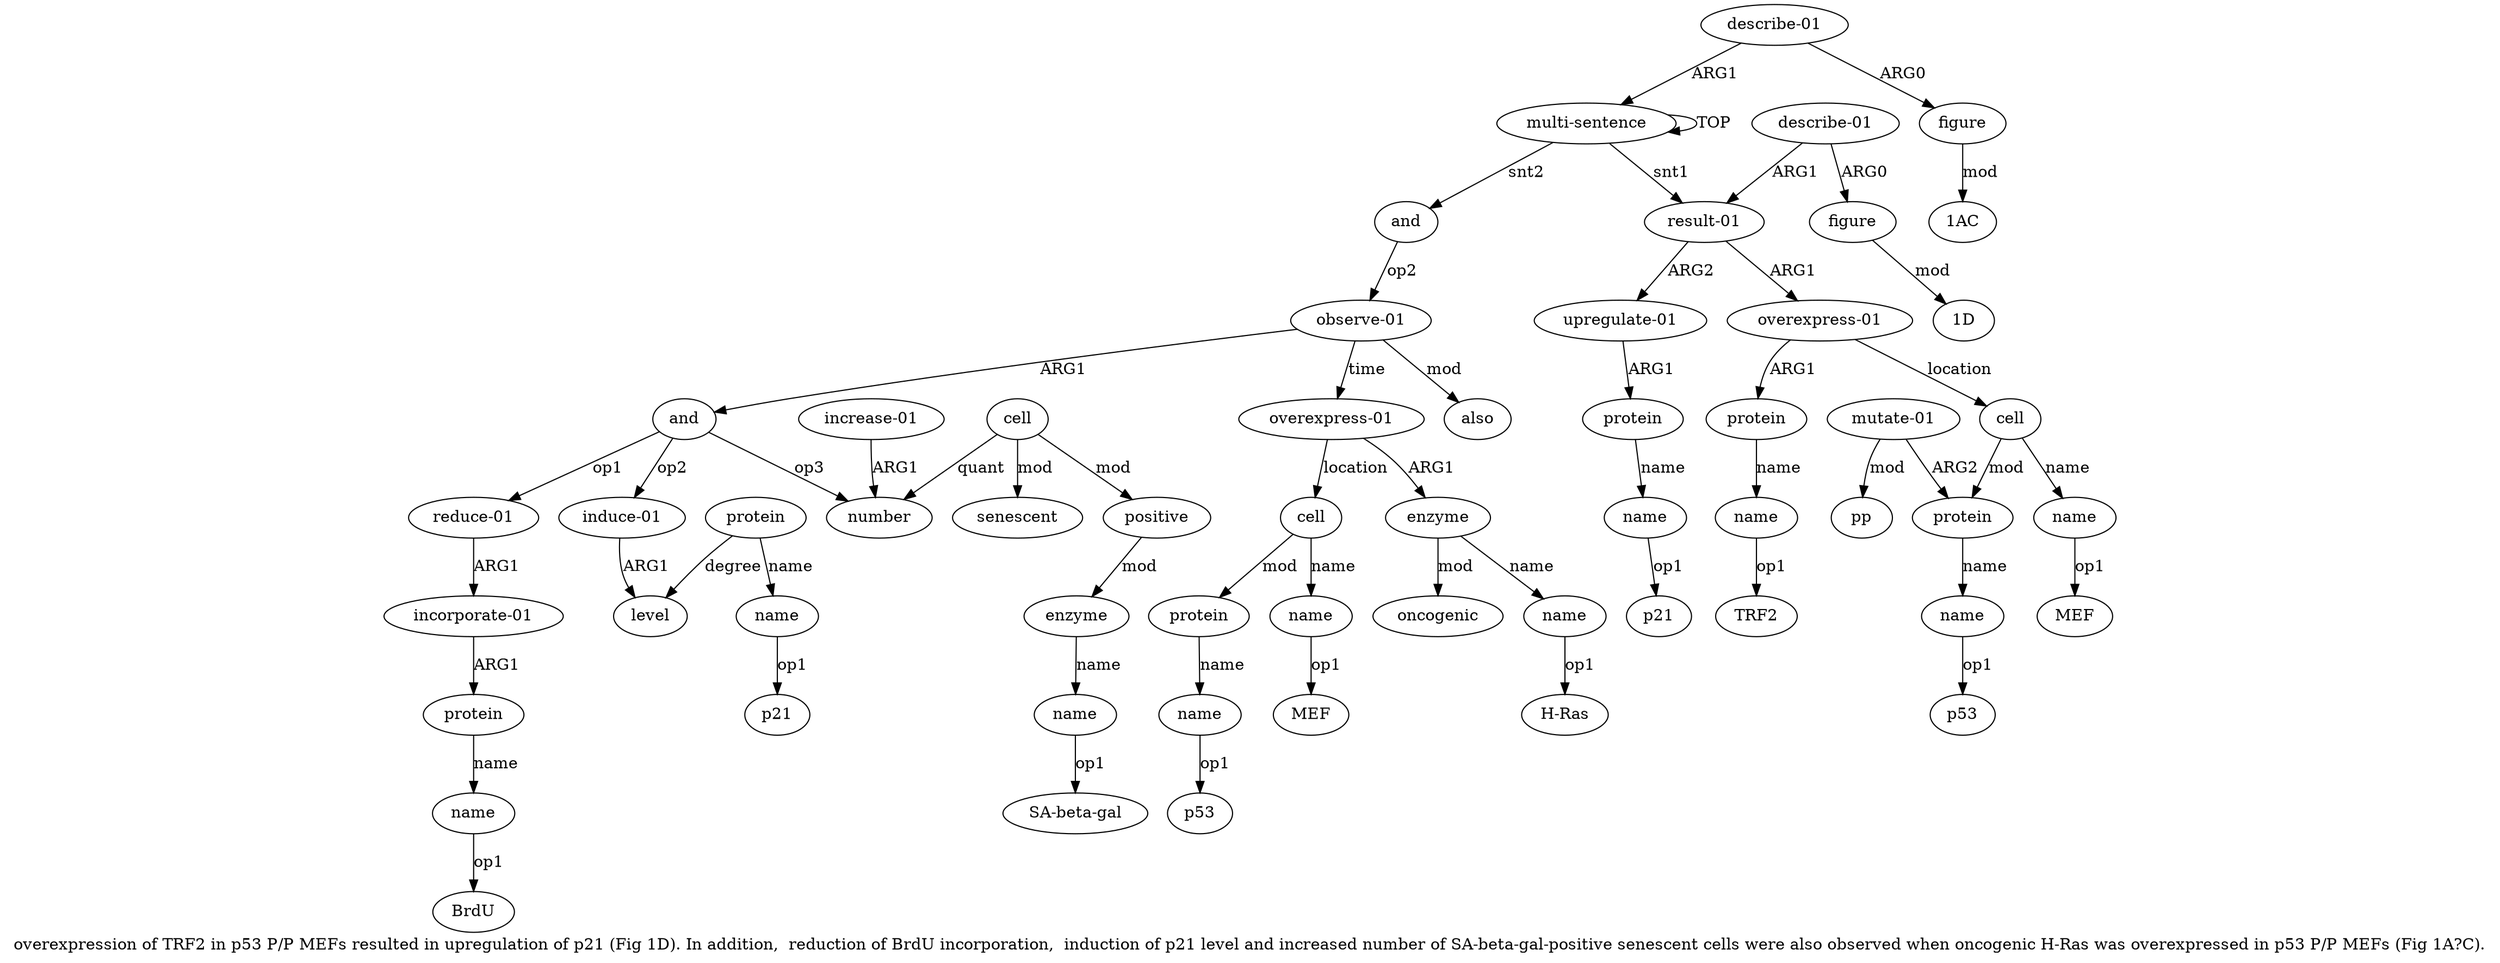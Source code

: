 digraph  {
	graph [label="overexpression of TRF2 in p53 P/P MEFs resulted in upregulation of p21 (Fig 1D). In addition,  reduction of BrdU incorporation,  \
induction of p21 level and increased number of SA-beta-gal-positive senescent cells were also observed when oncogenic H-Ras was \
overexpressed in p53 P/P MEFs (Fig 1A?C)."];
	node [label="\N"];
	a20	 [color=black,
		gold_ind=20,
		gold_label=protein,
		label=protein,
		test_ind=20,
		test_label=protein];
	a21	 [color=black,
		gold_ind=21,
		gold_label=name,
		label=name,
		test_ind=21,
		test_label=name];
	a20 -> a21 [key=0,
	color=black,
	gold_label=name,
	label=name,
	test_label=name];
"a21 BrdU" [color=black,
	gold_ind=-1,
	gold_label=BrdU,
	label=BrdU,
	test_ind=-1,
	test_label=BrdU];
a21 -> "a21 BrdU" [key=0,
color=black,
gold_label=op1,
label=op1,
test_label=op1];
a22 [color=black,
gold_ind=22,
gold_label="induce-01",
label="induce-01",
test_ind=22,
test_label="induce-01"];
a23 [color=black,
gold_ind=23,
gold_label=level,
label=level,
test_ind=23,
test_label=level];
a22 -> a23 [key=0,
color=black,
gold_label=ARG1,
label=ARG1,
test_label=ARG1];
a24 [color=black,
gold_ind=24,
gold_label=protein,
label=protein,
test_ind=24,
test_label=protein];
a24 -> a23 [key=0,
color=black,
gold_label=degree,
label=degree,
test_label=degree];
a25 [color=black,
gold_ind=25,
gold_label=name,
label=name,
test_ind=25,
test_label=name];
a24 -> a25 [key=0,
color=black,
gold_label=name,
label=name,
test_label=name];
"a25 p21" [color=black,
gold_ind=-1,
gold_label=p21,
label=p21,
test_ind=-1,
test_label=p21];
a25 -> "a25 p21" [key=0,
color=black,
gold_label=op1,
label=op1,
test_label=op1];
a26 [color=black,
gold_ind=26,
gold_label=number,
label=number,
test_ind=26,
test_label=number];
a27 [color=black,
gold_ind=27,
gold_label=cell,
label=cell,
test_ind=27,
test_label=cell];
a27 -> a26 [key=0,
color=black,
gold_label=quant,
label=quant,
test_label=quant];
a28 [color=black,
gold_ind=28,
gold_label=senescent,
label=senescent,
test_ind=28,
test_label=senescent];
a27 -> a28 [key=0,
color=black,
gold_label=mod,
label=mod,
test_label=mod];
a29 [color=black,
gold_ind=29,
gold_label=positive,
label=positive,
test_ind=29,
test_label=positive];
a27 -> a29 [key=0,
color=black,
gold_label=mod,
label=mod,
test_label=mod];
a30 [color=black,
gold_ind=30,
gold_label=enzyme,
label=enzyme,
test_ind=30,
test_label=enzyme];
a29 -> a30 [key=0,
color=black,
gold_label=mod,
label=mod,
test_label=mod];
"a14 1D" [color=black,
gold_ind=-1,
gold_label="1D",
label="1D",
test_ind=-1,
test_label="1D"];
a31 [color=black,
gold_ind=31,
gold_label=name,
label=name,
test_ind=31,
test_label=name];
"a31 SA-beta-gal" [color=black,
gold_ind=-1,
gold_label="SA-beta-gal",
label="SA-beta-gal",
test_ind=-1,
test_label="SA-beta-gal"];
a31 -> "a31 SA-beta-gal" [key=0,
color=black,
gold_label=op1,
label=op1,
test_label=op1];
a30 -> a31 [key=0,
color=black,
gold_label=name,
label=name,
test_label=name];
a37 [color=black,
gold_ind=37,
gold_label=cell,
label=cell,
test_ind=37,
test_label=cell];
a39 [color=black,
gold_ind=39,
gold_label=protein,
label=protein,
test_ind=39,
test_label=protein];
a37 -> a39 [key=0,
color=black,
gold_label=mod,
label=mod,
test_label=mod];
a38 [color=black,
gold_ind=38,
gold_label=name,
label=name,
test_ind=38,
test_label=name];
a37 -> a38 [key=0,
color=black,
gold_label=name,
label=name,
test_label=name];
"a9 pp" [color=black,
gold_ind=-1,
gold_label=pp,
label=pp,
test_ind=-1,
test_label=pp];
a36 [color=black,
gold_ind=36,
gold_label=oncogenic,
label=oncogenic,
test_ind=36,
test_label=oncogenic];
a33 [color=black,
gold_ind=33,
gold_label="overexpress-01",
label="overexpress-01",
test_ind=33,
test_label="overexpress-01"];
a33 -> a37 [key=0,
color=black,
gold_label=location,
label=location,
test_label=location];
a34 [color=black,
gold_ind=34,
gold_label=enzyme,
label=enzyme,
test_ind=34,
test_label=enzyme];
a33 -> a34 [key=0,
color=black,
gold_label=ARG1,
label=ARG1,
test_label=ARG1];
"a8 p53" [color=black,
gold_ind=-1,
gold_label=p53,
label=p53,
test_ind=-1,
test_label=p53];
a35 [color=black,
gold_ind=35,
gold_label=name,
label=name,
test_ind=35,
test_label=name];
"a35 H-Ras" [color=black,
gold_ind=-1,
gold_label="H-Ras",
label="H-Ras",
test_ind=-1,
test_label="H-Ras"];
a35 -> "a35 H-Ras" [key=0,
color=black,
gold_label=op1,
label=op1,
test_label=op1];
a34 -> a36 [key=0,
color=black,
gold_label=mod,
label=mod,
test_label=mod];
a34 -> a35 [key=0,
color=black,
gold_label=name,
label=name,
test_label=name];
"a4 TRF2" [color=black,
gold_ind=-1,
gold_label=TRF2,
label=TRF2,
test_ind=-1,
test_label=TRF2];
"a6 MEF" [color=black,
gold_ind=-1,
gold_label=MEF,
label=MEF,
test_ind=-1,
test_label=MEF];
"a12 p21" [color=black,
gold_ind=-1,
gold_label=p21,
label=p21,
test_ind=-1,
test_label=p21];
a32 [color=black,
gold_ind=32,
gold_label="increase-01",
label="increase-01",
test_ind=32,
test_label="increase-01"];
a32 -> a26 [key=0,
color=black,
gold_label=ARG1,
label=ARG1,
test_label=ARG1];
a15 [color=black,
gold_ind=15,
gold_label=and,
label=and,
test_ind=15,
test_label=and];
a16 [color=black,
gold_ind=16,
gold_label="observe-01",
label="observe-01",
test_ind=16,
test_label="observe-01"];
a15 -> a16 [key=0,
color=black,
gold_label=op2,
label=op2,
test_label=op2];
a14 [color=black,
gold_ind=14,
gold_label=figure,
label=figure,
test_ind=14,
test_label=figure];
a14 -> "a14 1D" [key=0,
color=black,
gold_label=mod,
label=mod,
test_label=mod];
a17 [color=black,
gold_ind=17,
gold_label=and,
label=and,
test_ind=17,
test_label=and];
a17 -> a22 [key=0,
color=black,
gold_label=op2,
label=op2,
test_label=op2];
a17 -> a26 [key=0,
color=black,
gold_label=op3,
label=op3,
test_label=op3];
a18 [color=black,
gold_ind=18,
gold_label="reduce-01",
label="reduce-01",
test_ind=18,
test_label="reduce-01"];
a17 -> a18 [key=0,
color=black,
gold_label=op1,
label=op1,
test_label=op1];
a16 -> a33 [key=0,
color=black,
gold_label=time,
label=time,
test_label=time];
a16 -> a17 [key=0,
color=black,
gold_label=ARG1,
label=ARG1,
test_label=ARG1];
a41 [color=black,
gold_ind=41,
gold_label=also,
label=also,
test_ind=41,
test_label=also];
a16 -> a41 [key=0,
color=black,
gold_label=mod,
label=mod,
test_label=mod];
a11 [color=black,
gold_ind=11,
gold_label=protein,
label=protein,
test_ind=11,
test_label=protein];
a12 [color=black,
gold_ind=12,
gold_label=name,
label=name,
test_ind=12,
test_label=name];
a11 -> a12 [key=0,
color=black,
gold_label=name,
label=name,
test_label=name];
a10 [color=black,
gold_ind=10,
gold_label="upregulate-01",
label="upregulate-01",
test_ind=10,
test_label="upregulate-01"];
a10 -> a11 [key=0,
color=black,
gold_label=ARG1,
label=ARG1,
test_label=ARG1];
a13 [color=black,
gold_ind=13,
gold_label="describe-01",
label="describe-01",
test_ind=13,
test_label="describe-01"];
a13 -> a14 [key=0,
color=black,
gold_label=ARG0,
label=ARG0,
test_label=ARG0];
a1 [color=black,
gold_ind=1,
gold_label="result-01",
label="result-01",
test_ind=1,
test_label="result-01"];
a13 -> a1 [key=0,
color=black,
gold_label=ARG1,
label=ARG1,
test_label=ARG1];
a12 -> "a12 p21" [key=0,
color=black,
gold_label=op1,
label=op1,
test_label=op1];
a40 [color=black,
gold_ind=40,
gold_label=name,
label=name,
test_ind=40,
test_label=name];
a39 -> a40 [key=0,
color=black,
gold_label=name,
label=name,
test_label=name];
"a38 MEF" [color=black,
gold_ind=-1,
gold_label=MEF,
label=MEF,
test_ind=-1,
test_label=MEF];
a38 -> "a38 MEF" [key=0,
color=black,
gold_label=op1,
label=op1,
test_label=op1];
a19 [color=black,
gold_ind=19,
gold_label="incorporate-01",
label="incorporate-01",
test_ind=19,
test_label="incorporate-01"];
a19 -> a20 [key=0,
color=black,
gold_label=ARG1,
label=ARG1,
test_label=ARG1];
a18 -> a19 [key=0,
color=black,
gold_label=ARG1,
label=ARG1,
test_label=ARG1];
a1 -> a10 [key=0,
color=black,
gold_label=ARG2,
label=ARG2,
test_label=ARG2];
a2 [color=black,
gold_ind=2,
gold_label="overexpress-01",
label="overexpress-01",
test_ind=2,
test_label="overexpress-01"];
a1 -> a2 [key=0,
color=black,
gold_label=ARG1,
label=ARG1,
test_label=ARG1];
a0 [color=black,
gold_ind=0,
gold_label="multi-sentence",
label="multi-sentence",
test_ind=0,
test_label="multi-sentence"];
a0 -> a15 [key=0,
color=black,
gold_label=snt2,
label=snt2,
test_label=snt2];
a0 -> a1 [key=0,
color=black,
gold_label=snt1,
label=snt1,
test_label=snt1];
a0 -> a0 [key=0,
color=black,
gold_label=TOP,
label=TOP,
test_label=TOP];
a3 [color=black,
gold_ind=3,
gold_label=protein,
label=protein,
test_ind=3,
test_label=protein];
a4 [color=black,
gold_ind=4,
gold_label=name,
label=name,
test_ind=4,
test_label=name];
a3 -> a4 [key=0,
color=black,
gold_label=name,
label=name,
test_label=name];
a2 -> a3 [key=0,
color=black,
gold_label=ARG1,
label=ARG1,
test_label=ARG1];
a5 [color=black,
gold_ind=5,
gold_label=cell,
label=cell,
test_ind=5,
test_label=cell];
a2 -> a5 [key=0,
color=black,
gold_label=location,
label=location,
test_label=location];
a7 [color=black,
gold_ind=7,
gold_label=protein,
label=protein,
test_ind=7,
test_label=protein];
a5 -> a7 [key=0,
color=black,
gold_label=mod,
label=mod,
test_label=mod];
a6 [color=black,
gold_ind=6,
gold_label=name,
label=name,
test_ind=6,
test_label=name];
a5 -> a6 [key=0,
color=black,
gold_label=name,
label=name,
test_label=name];
a4 -> "a4 TRF2" [key=0,
color=black,
gold_label=op1,
label=op1,
test_label=op1];
a8 [color=black,
gold_ind=8,
gold_label=name,
label=name,
test_ind=8,
test_label=name];
a7 -> a8 [key=0,
color=black,
gold_label=name,
label=name,
test_label=name];
a6 -> "a6 MEF" [key=0,
color=black,
gold_label=op1,
label=op1,
test_label=op1];
a9 [color=black,
gold_ind=9,
gold_label="mutate-01",
label="mutate-01",
test_ind=9,
test_label="mutate-01"];
a9 -> "a9 pp" [key=0,
color=black,
gold_label=mod,
label=mod,
test_label=mod];
a9 -> a7 [key=0,
color=black,
gold_label=ARG2,
label=ARG2,
test_label=ARG2];
a8 -> "a8 p53" [key=0,
color=black,
gold_label=op1,
label=op1,
test_label=op1];
"a43 1AC" [color=black,
gold_ind=-1,
gold_label="1AC",
label="1AC",
test_ind=-1,
test_label="1AC"];
a42 [color=black,
gold_ind=42,
gold_label="describe-01",
label="describe-01",
test_ind=42,
test_label="describe-01"];
a42 -> a0 [key=0,
color=black,
gold_label=ARG1,
label=ARG1,
test_label=ARG1];
a43 [color=black,
gold_ind=43,
gold_label=figure,
label=figure,
test_ind=43,
test_label=figure];
a42 -> a43 [key=0,
color=black,
gold_label=ARG0,
label=ARG0,
test_label=ARG0];
a43 -> "a43 1AC" [key=0,
color=black,
gold_label=mod,
label=mod,
test_label=mod];
"a40 p53" [color=black,
gold_ind=-1,
gold_label=p53,
label=p53,
test_ind=-1,
test_label=p53];
a40 -> "a40 p53" [key=0,
color=black,
gold_label=op1,
label=op1,
test_label=op1];
}
